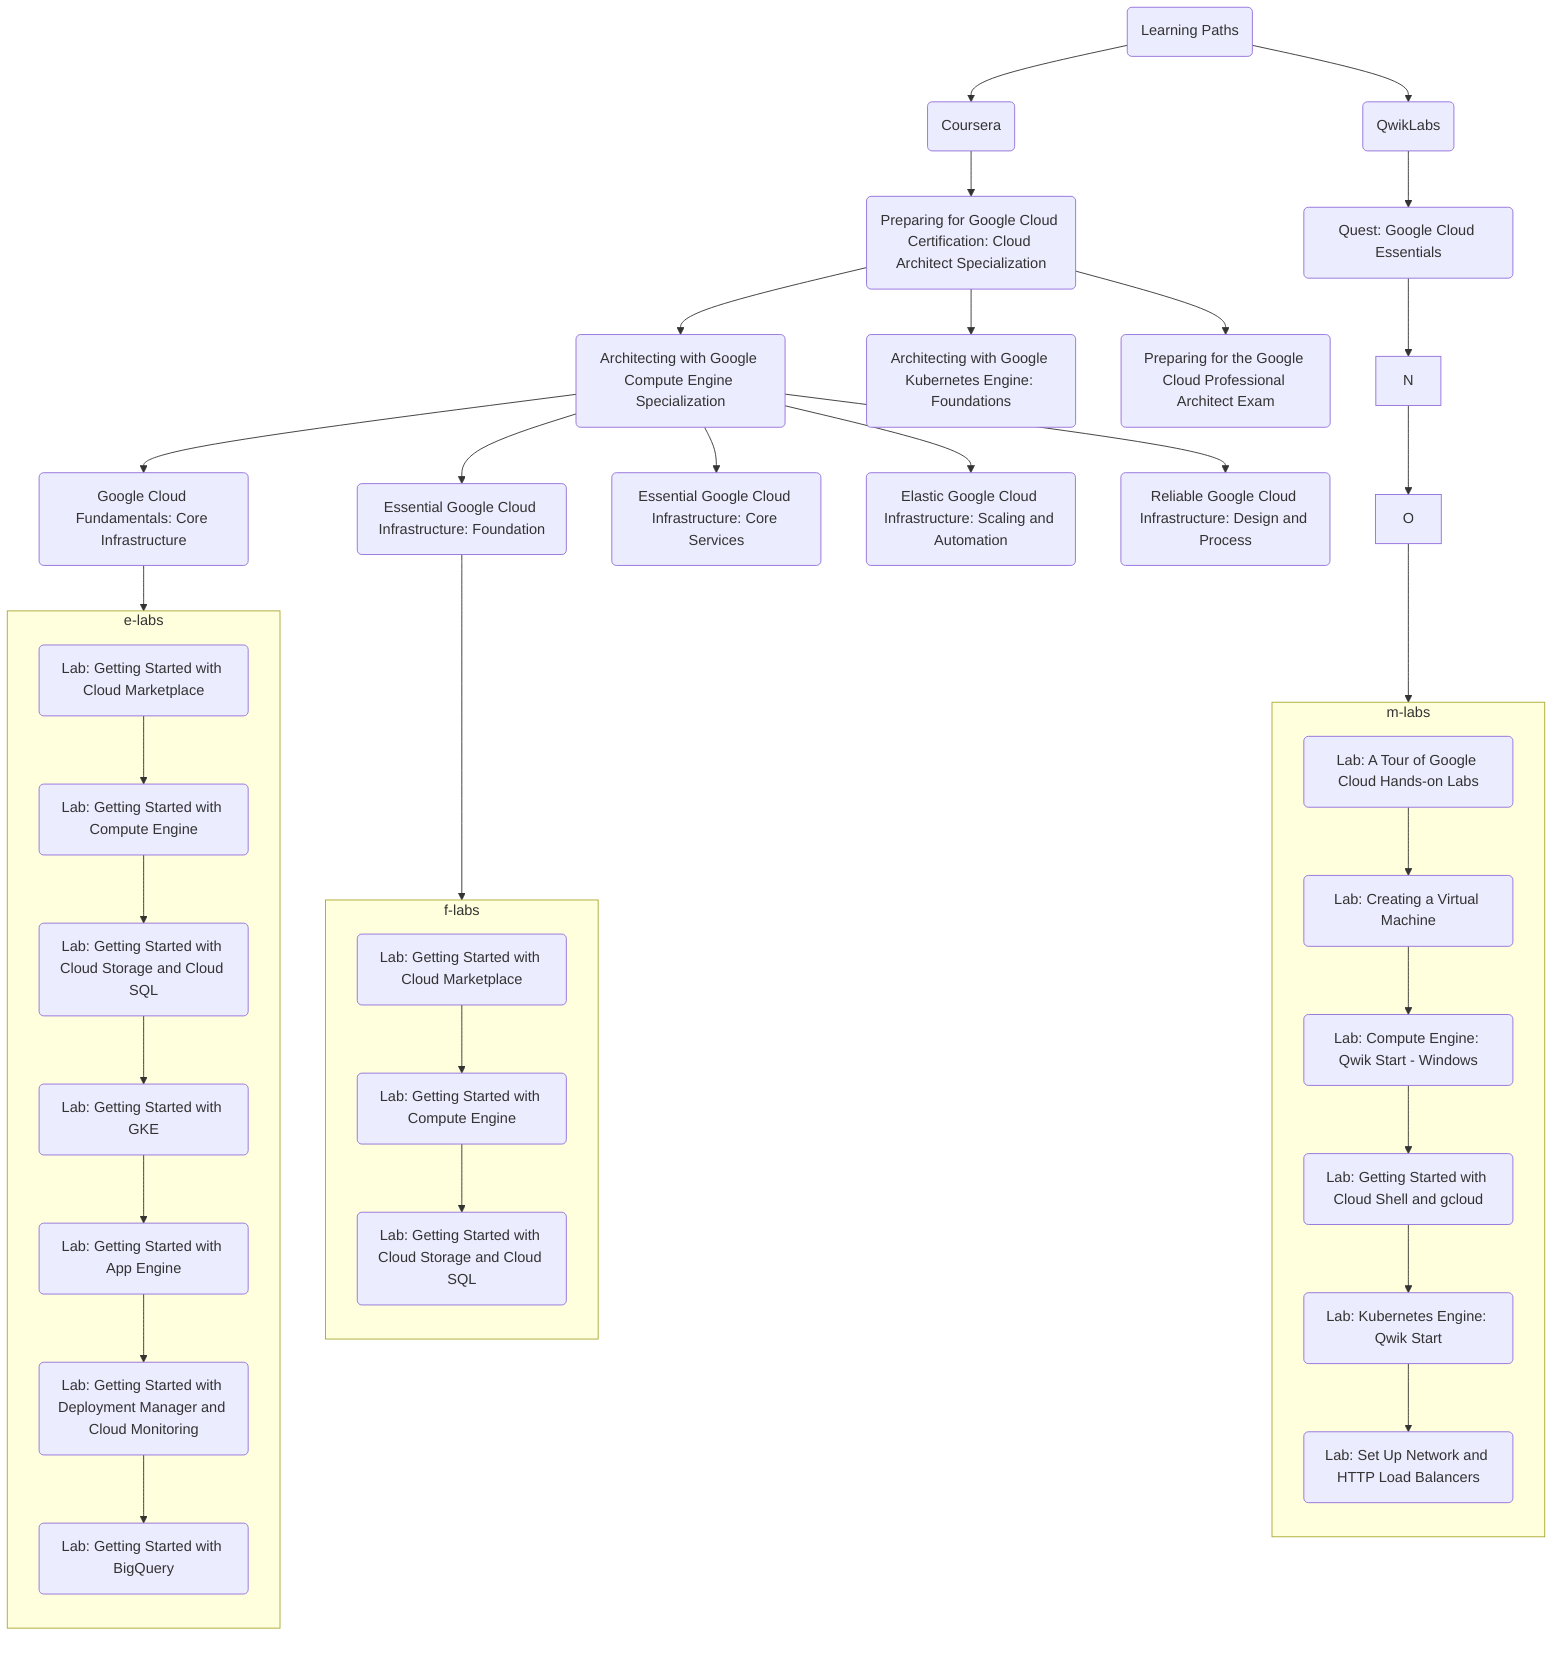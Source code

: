 flowchart TB
	classDef anode fill:#00ff00,stroke:#333,stroke-width:4px,height:50px,width:600px;

	A(Learning Paths) --> B(Coursera)
	B --> C(Preparing for Google Cloud Certification: Cloud Architect Specialization)
	C --> D(Architecting with Google Compute Engine Specialization)
	D --> E(Google Cloud Fundamentals: Core Infrastructure)
	D --> F(Essential Google Cloud Infrastructure: Foundation)
	D --> G(Essential Google Cloud Infrastructure: Core Services)
	D --> H(Elastic Google Cloud Infrastructure: Scaling and Automation)
	D --> I(Reliable Google Cloud Infrastructure: Design and Process)
	C --> J(Architecting with Google Kubernetes Engine: Foundations)
	C --> K(Preparing for the Google Cloud Professional Architect Exam)

	subgraph f-labs
	        direction TB
		F1(Lab: Getting Started with Cloud Marketplace)
		F2(Lab: Getting Started with Compute Engine)
		F3(Lab: Getting Started with Cloud Storage and Cloud SQL)
	        F1 --> F2 --> F3
	end
	F --> f-labs

	subgraph e-labs
	        direction TB
		E1(Lab: Getting Started with Cloud Marketplace)
		E2(Lab: Getting Started with Compute Engine)
		E3(Lab: Getting Started with Cloud Storage and Cloud SQL)
		E4(Lab: Getting Started with GKE)
		E5(Lab: Getting Started with App Engine)
		E6(Lab: Getting Started with Deployment Manager and Cloud Monitoring)
		E7(Lab: Getting Started with BigQuery)
	        E1 --> E2 --> E3 --> E4 --> E5 --> E6 --> E7
	end
	E --> e-labs

	subgraph m-labs
	        direction TB
		M1(Lab: A Tour of Google Cloud Hands-on Labs)
		M2(Lab: Creating a Virtual Machine)
		M3(Lab: Compute Engine: Qwik Start - Windows)
		M4(Lab: Getting Started with Cloud Shell and gcloud)
		M5(Lab: Kubernetes Engine: Qwik Start)
		M6(Lab: Set Up Network and HTTP Load Balancers)
		M1 --> M2 --> M3 --> M4 --> M5 --> M6
	end
	A --> L(QwikLabs)
	L --> M(Quest: Google Cloud Essentials)
	M --> N --> O --> m-labs